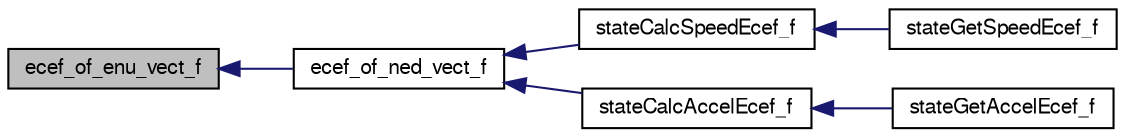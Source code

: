 digraph "ecef_of_enu_vect_f"
{
  edge [fontname="FreeSans",fontsize="10",labelfontname="FreeSans",labelfontsize="10"];
  node [fontname="FreeSans",fontsize="10",shape=record];
  rankdir="LR";
  Node1 [label="ecef_of_enu_vect_f",height=0.2,width=0.4,color="black", fillcolor="grey75", style="filled", fontcolor="black"];
  Node1 -> Node2 [dir="back",color="midnightblue",fontsize="10",style="solid",fontname="FreeSans"];
  Node2 [label="ecef_of_ned_vect_f",height=0.2,width=0.4,color="black", fillcolor="white", style="filled",URL="$pprz__geodetic__float_8h.html#a4340e37afc6f80c38d66c36c8840bfb9"];
  Node2 -> Node3 [dir="back",color="midnightblue",fontsize="10",style="solid",fontname="FreeSans"];
  Node3 [label="stateCalcSpeedEcef_f",height=0.2,width=0.4,color="black", fillcolor="white", style="filled",URL="$group__state__velocity.html#gab237c6b3d2e0e347508094bdcea3cd18"];
  Node3 -> Node4 [dir="back",color="midnightblue",fontsize="10",style="solid",fontname="FreeSans"];
  Node4 [label="stateGetSpeedEcef_f",height=0.2,width=0.4,color="black", fillcolor="white", style="filled",URL="$group__state__velocity.html#gae33d4072bdddf50550019a680f436134",tooltip="Get ground speed in ECEF coordinates (float). "];
  Node2 -> Node5 [dir="back",color="midnightblue",fontsize="10",style="solid",fontname="FreeSans"];
  Node5 [label="stateCalcAccelEcef_f",height=0.2,width=0.4,color="black", fillcolor="white", style="filled",URL="$group__state__acceleration.html#ga99ff3fbb7c78f6fa9d7357b8d4f374e3"];
  Node5 -> Node6 [dir="back",color="midnightblue",fontsize="10",style="solid",fontname="FreeSans"];
  Node6 [label="stateGetAccelEcef_f",height=0.2,width=0.4,color="black", fillcolor="white", style="filled",URL="$group__state__acceleration.html#ga4195f5fca4133a0cd1bdd098e11dc94a",tooltip="Get acceleration in ECEF coordinates (float). "];
}
